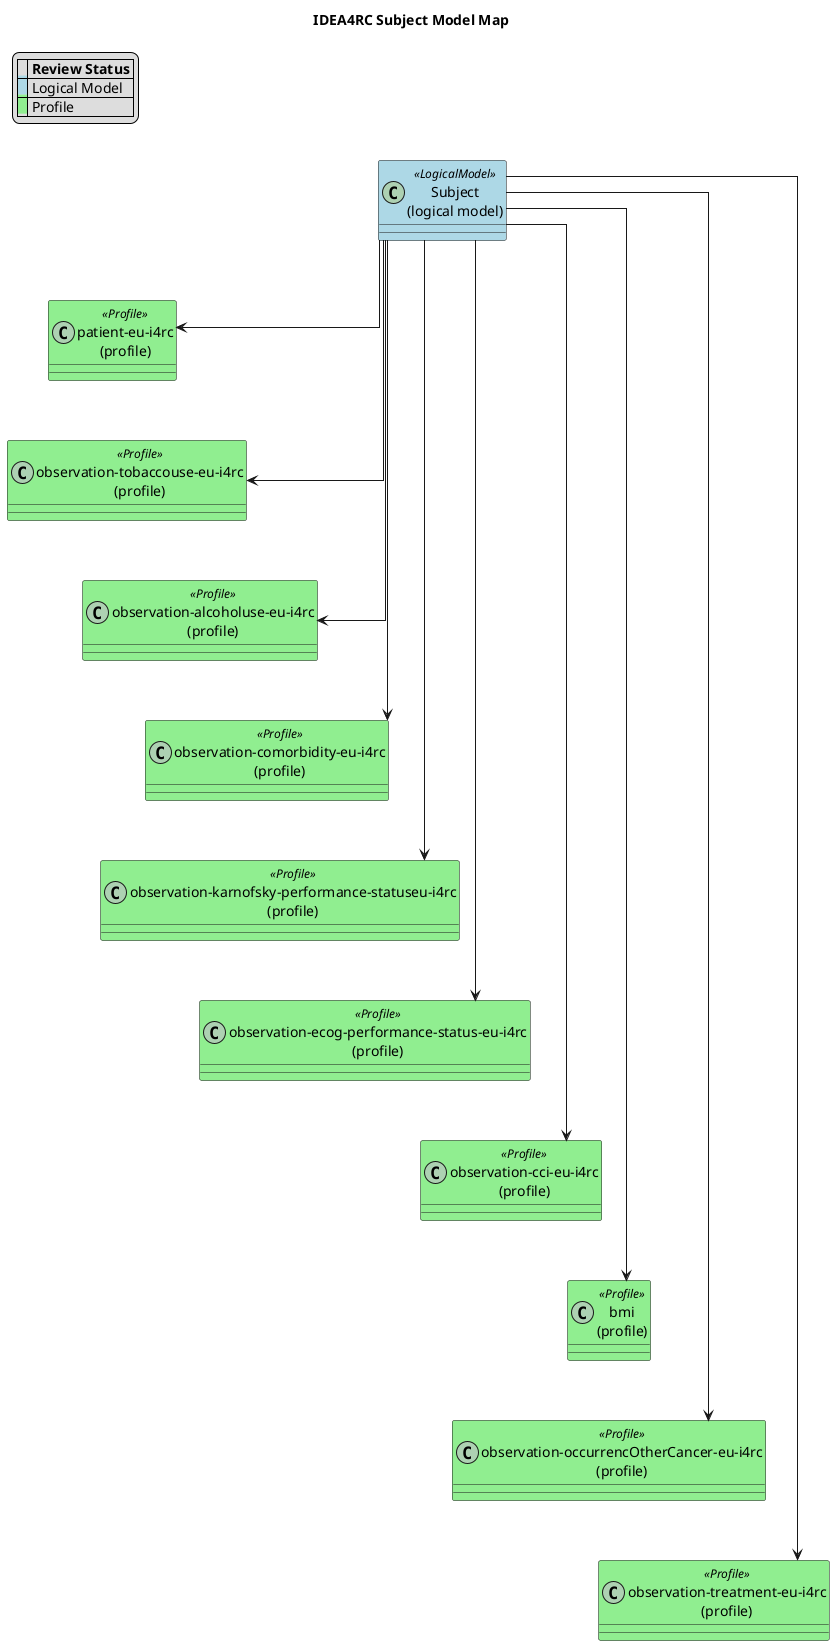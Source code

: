 @startuml
title IDEA4RC Subject Model Map


' avoid problems with angled crows feet
skinparam linetype ortho


legend top left
|= |= Review Status |
|<back:#LightBlue>   </back>| Logical Model |
|<back:#LightGreen>   </back>| Profile|
endlegend

!define RECTANGLE class
skinparam class {
    BackgroundColor<<LogicalModel>> #LightBlue
    BackgroundColor<<Profile>> #LightGreen
}

RECTANGLE "Subject\n(logical model)" as Subject <<LogicalModel>>
url of Subject is [[StructureDefinition-Subject.html]]
Subject -[hidden]-> Subject


RECTANGLE "patient-eu-i4rc\n(profile)" as Target13 <<Profile>>
url of Target13 is [[StructureDefinition-patient-eu-i4rc.html]]
Subject --> Target13

RECTANGLE "observation-tobaccouse-eu-i4rc\n(profile)" as Target14 <<Profile>>
url of Target14 is [[StructureDefinition-observation-tobaccouse-eu-i4rc.html]]
Subject --> Target14

RECTANGLE "observation-alcoholuse-eu-i4rc\n(profile)" as Target15 <<Profile>>
url of Target15 is [[StructureDefinition-observation-alcoholuse-eu-i4rc.html]]
Subject --> Target15

RECTANGLE "observation-comorbidity-eu-i4rc\n(profile)" as Target16 <<Profile>>
url of Target16 is [[StructureDefinition-observation-comorbidity-eu-i4rc.html]]
Subject --> Target16

RECTANGLE "observation-karnofsky-performance-statuseu-i4rc\n(profile)" as Target17 <<Profile>>
url of Target17 is [[StructureDefinition-observation-karnofsky-performance-statuseu-i4rc.html]]
Subject --> Target17

RECTANGLE "observation-ecog-performance-status-eu-i4rc\n(profile)" as Target18 <<Profile>>
url of Target18 is [[StructureDefinition-observation-ecog-performance-status-eu-i4rc.html]]
Subject --> Target18

RECTANGLE "observation-cci-eu-i4rc\n(profile)" as Target19 <<Profile>>
url of Target19 is [[StructureDefinition-observation-cci-eu-i4rc.html]]
Subject --> Target19

RECTANGLE "bmi\n(profile)" as Target20 <<Profile>>
url of Target20 is [[https://hl7.org/fhir/R4/bmi.html]]
Subject --> Target20

RECTANGLE "observation-occurrencOtherCancer-eu-i4rc\n(profile)" as Target21 <<Profile>>
url of Target21 is [[StructureDefinition-observation-occurrencOtherCancer-eu-i4rc.html]]
Subject --> Target21

RECTANGLE "observation-treatment-eu-i4rc\n(profile)" as Target22 <<Profile>>
url of Target22 is [[StructureDefinition-observation-treatment-eu-i4rc.html]]
Subject --> Target22

Subject -[hidden]-> Target13
Target13 -[hidden]-> Target14
Target14 -[hidden]-> Target15
Target15 -[hidden]-> Target16
Target16 -[hidden]-> Target17
Target17 -[hidden]-> Target18
Target18 -[hidden]-> Target19
Target19 -[hidden]-> Target20
Target20 -[hidden]-> Target21
Target21 -[hidden]-> Target22

@enduml
